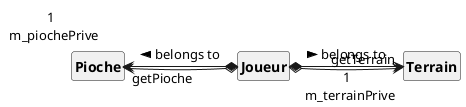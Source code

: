 @startuml
skinparam classAttributeIconSize 0
skinparam classFontStyle Bold
skinparam style strictuml
hide empty members

    Joueur *--> "1 \n m_terrainPrive" Terrain : belongs to >
    Joueur *-> "1 \n m_piochePrive" Pioche : belongs to >

    Joueur o-> "getTerrain" Terrain
    Joueur o-up-> "getPioche" Pioche

@enduml